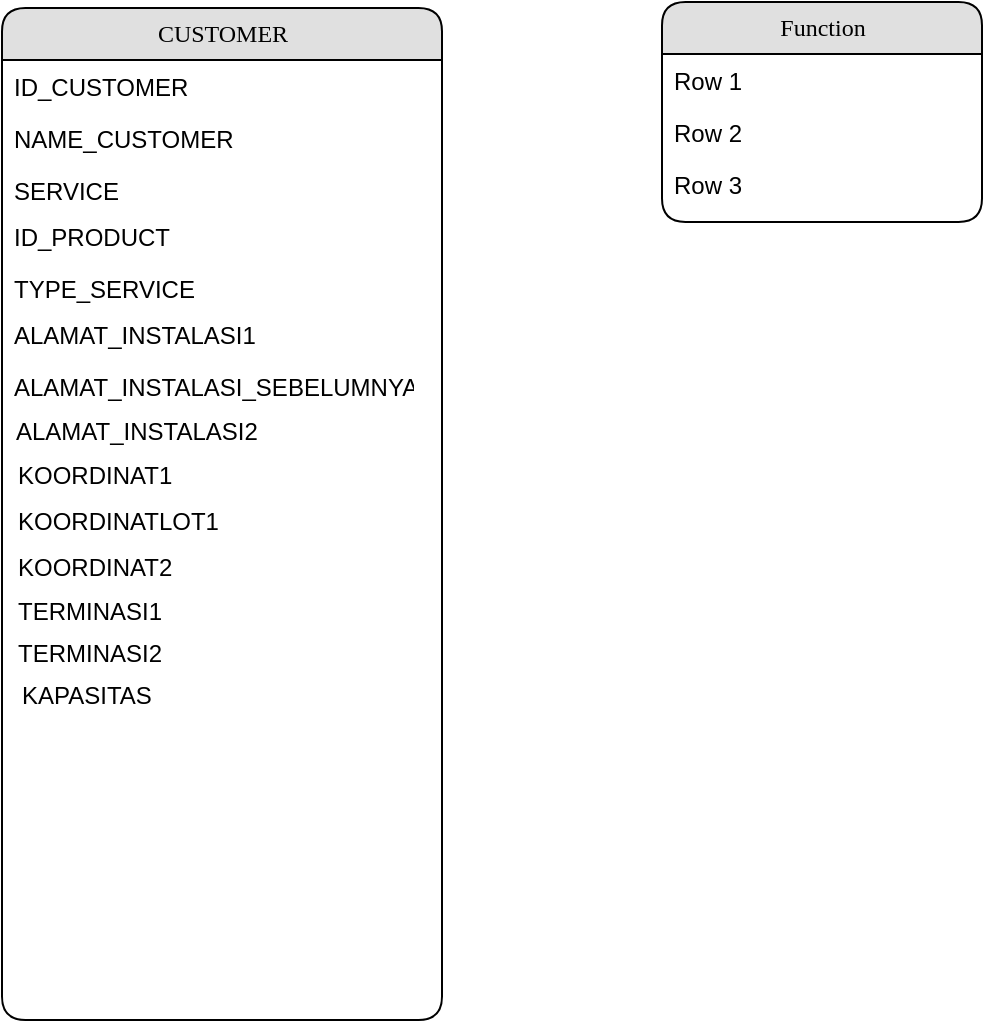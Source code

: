 <mxfile version="10.9.0" type="github"><diagram name="Page-1" id="b520641d-4fe3-3701-9064-5fc419738815"><mxGraphModel dx="914" dy="605" grid="1" gridSize="10" guides="1" tooltips="1" connect="1" arrows="1" fold="1" page="1" pageScale="1" pageWidth="1100" pageHeight="850" background="#ffffff" math="0" shadow="0"><root><mxCell id="0"/><mxCell id="1" parent="0"/><mxCell id="21ea969265ad0168-6" value="&lt;div&gt;CUSTOMER&lt;/div&gt;" style="swimlane;html=1;fontStyle=0;childLayout=stackLayout;horizontal=1;startSize=26;fillColor=#e0e0e0;horizontalStack=0;resizeParent=1;resizeLast=0;collapsible=1;marginBottom=0;swimlaneFillColor=#ffffff;align=center;rounded=1;shadow=0;comic=0;labelBackgroundColor=none;strokeColor=#000000;strokeWidth=1;fontFamily=Verdana;fontSize=12;fontColor=#000000;" parent="1" vertex="1"><mxGeometry x="160" y="74" width="220" height="506" as="geometry"/></mxCell><mxCell id="21ea969265ad0168-7" value="&lt;div&gt;ID_CUSTOMER&lt;/div&gt;" style="text;html=1;strokeColor=none;fillColor=none;spacingLeft=4;spacingRight=4;whiteSpace=wrap;overflow=hidden;rotatable=0;points=[[0,0.5],[1,0.5]];portConstraint=eastwest;" parent="21ea969265ad0168-6" vertex="1"><mxGeometry y="26" width="220" height="26" as="geometry"/></mxCell><mxCell id="21ea969265ad0168-8" value="NAME_CUSTOMER" style="text;html=1;strokeColor=none;fillColor=none;spacingLeft=4;spacingRight=4;whiteSpace=wrap;overflow=hidden;rotatable=0;points=[[0,0.5],[1,0.5]];portConstraint=eastwest;" parent="21ea969265ad0168-6" vertex="1"><mxGeometry y="52" width="220" height="26" as="geometry"/></mxCell><mxCell id="21ea969265ad0168-9" value="SERVICE" style="text;html=1;strokeColor=none;fillColor=none;spacingLeft=4;spacingRight=4;whiteSpace=wrap;overflow=hidden;rotatable=0;points=[[0,0.5],[1,0.5]];portConstraint=eastwest;" parent="21ea969265ad0168-6" vertex="1"><mxGeometry y="78" width="220" height="26" as="geometry"/></mxCell><mxCell id="21ea969265ad0168-14" value="Function" style="swimlane;html=1;fontStyle=0;childLayout=stackLayout;horizontal=1;startSize=26;fillColor=#e0e0e0;horizontalStack=0;resizeParent=1;resizeLast=0;collapsible=1;marginBottom=0;swimlaneFillColor=#ffffff;align=center;rounded=1;shadow=0;comic=0;labelBackgroundColor=none;strokeColor=#000000;strokeWidth=1;fontFamily=Verdana;fontSize=12;fontColor=#000000;" parent="1" vertex="1"><mxGeometry x="490" y="71" width="160" height="110" as="geometry"/></mxCell><mxCell id="21ea969265ad0168-15" value="Row 1" style="text;html=1;strokeColor=none;fillColor=none;spacingLeft=4;spacingRight=4;whiteSpace=wrap;overflow=hidden;rotatable=0;points=[[0,0.5],[1,0.5]];portConstraint=eastwest;" parent="21ea969265ad0168-14" vertex="1"><mxGeometry y="26" width="160" height="26" as="geometry"/></mxCell><mxCell id="21ea969265ad0168-16" value="Row 2" style="text;html=1;strokeColor=none;fillColor=none;spacingLeft=4;spacingRight=4;whiteSpace=wrap;overflow=hidden;rotatable=0;points=[[0,0.5],[1,0.5]];portConstraint=eastwest;" parent="21ea969265ad0168-14" vertex="1"><mxGeometry y="52" width="160" height="26" as="geometry"/></mxCell><mxCell id="21ea969265ad0168-17" value="Row 3" style="text;html=1;strokeColor=none;fillColor=none;spacingLeft=4;spacingRight=4;whiteSpace=wrap;overflow=hidden;rotatable=0;points=[[0,0.5],[1,0.5]];portConstraint=eastwest;" parent="21ea969265ad0168-14" vertex="1"><mxGeometry y="78" width="160" height="26" as="geometry"/></mxCell><mxCell id="JfuGqBM-8jEAPWhfo5Jt-1" value="&lt;div&gt;ID_PRODUCT&lt;/div&gt;" style="text;html=1;strokeColor=none;fillColor=none;spacingLeft=4;spacingRight=4;whiteSpace=wrap;overflow=hidden;rotatable=0;points=[[0,0.5],[1,0.5]];portConstraint=eastwest;" vertex="1" parent="1"><mxGeometry x="160" y="175" width="160" height="26" as="geometry"/></mxCell><mxCell id="JfuGqBM-8jEAPWhfo5Jt-4" value="TYPE_SERVICE" style="text;html=1;strokeColor=none;fillColor=none;spacingLeft=4;spacingRight=4;whiteSpace=wrap;overflow=hidden;rotatable=0;points=[[0,0.5],[1,0.5]];portConstraint=eastwest;" vertex="1" parent="1"><mxGeometry x="160" y="201" width="160" height="26" as="geometry"/></mxCell><mxCell id="JfuGqBM-8jEAPWhfo5Jt-5" value="ALAMAT_INSTALASI1" style="text;html=1;strokeColor=none;fillColor=none;spacingLeft=4;spacingRight=4;whiteSpace=wrap;overflow=hidden;rotatable=0;points=[[0,0.5],[1,0.5]];portConstraint=eastwest;" vertex="1" parent="1"><mxGeometry x="160" y="224" width="160" height="26" as="geometry"/></mxCell><mxCell id="JfuGqBM-8jEAPWhfo5Jt-7" value="ALAMAT_INSTALASI_SEBELUMNYA" style="text;html=1;strokeColor=none;fillColor=none;spacingLeft=4;spacingRight=4;whiteSpace=wrap;overflow=hidden;rotatable=0;points=[[0,0.5],[1,0.5]];portConstraint=eastwest;" vertex="1" parent="1"><mxGeometry x="160" y="250" width="210" height="26" as="geometry"/></mxCell><mxCell id="JfuGqBM-8jEAPWhfo5Jt-12" value="&lt;div&gt;ALAMAT_INSTALASI2&lt;/div&gt;" style="text;html=1;strokeColor=none;fillColor=none;spacingLeft=4;spacingRight=4;whiteSpace=wrap;overflow=hidden;rotatable=0;points=[[0,0.5],[1,0.5]];portConstraint=eastwest;" vertex="1" parent="1"><mxGeometry x="161" y="272" width="210" height="26" as="geometry"/></mxCell><mxCell id="JfuGqBM-8jEAPWhfo5Jt-13" value="KOORDINAT1" style="text;html=1;" vertex="1" parent="1"><mxGeometry x="166" y="294" width="140" height="30" as="geometry"/></mxCell><mxCell id="JfuGqBM-8jEAPWhfo5Jt-14" value="KOORDINATLOT1" style="text;html=1;" vertex="1" parent="1"><mxGeometry x="166" y="317" width="130" height="30" as="geometry"/></mxCell><mxCell id="JfuGqBM-8jEAPWhfo5Jt-16" value="KOORDINAT2" style="text;html=1;" vertex="1" parent="1"><mxGeometry x="166" y="340" width="100" height="30" as="geometry"/></mxCell><mxCell id="JfuGqBM-8jEAPWhfo5Jt-17" value="TERMINASI1" style="text;html=1;" vertex="1" parent="1"><mxGeometry x="166" y="362" width="100" height="30" as="geometry"/></mxCell><mxCell id="JfuGqBM-8jEAPWhfo5Jt-31" value="TERMINASI2" style="text;html=1;" vertex="1" parent="1"><mxGeometry x="166" y="383" width="100" height="30" as="geometry"/></mxCell><mxCell id="JfuGqBM-8jEAPWhfo5Jt-32" value="KAPASITAS" style="text;html=1;" vertex="1" parent="1"><mxGeometry x="168" y="404" width="90" height="30" as="geometry"/></mxCell></root></mxGraphModel></diagram></mxfile>